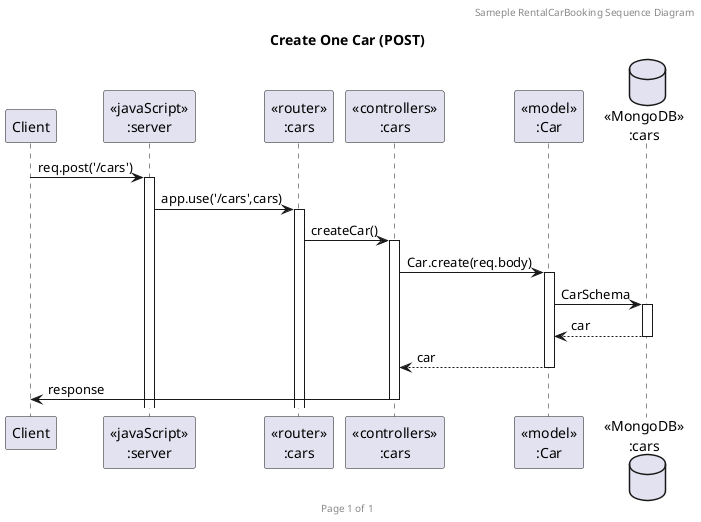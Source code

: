 @startuml Create One Car (POST)

header Sameple RentalCarBooking Sequence Diagram
footer Page %page% of %lastpage%
title "Create One Car (POST)"

participant "Client" as client
participant "<<javaScript>>\n:server" as server
participant "<<router>>\n:cars" as routerCars
participant "<<controllers>>\n:cars" as controllersCars
participant "<<model>>\n:Car" as modelCar
database "<<MongoDB>>\n:cars" as CarsDatabase

client->server ++:req.post('/cars')
server->routerCars ++:app.use('/cars',cars)
routerCars -> controllersCars ++:createCar()
controllersCars->modelCar ++:Car.create(req.body)
modelCar->CarsDatabase ++:CarSchema
CarsDatabase --> modelCar --:car
modelCar --> controllersCars --:car
controllersCars->client --:response

@enduml